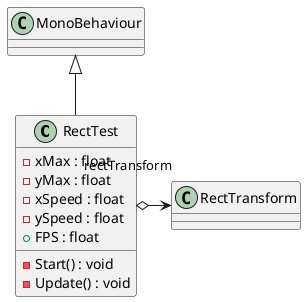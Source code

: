 @startuml
class RectTest {
    - xMax : float
    - yMax : float
    - xSpeed : float
    - ySpeed : float
    + FPS : float
    - Start() : void
    - Update() : void
}
MonoBehaviour <|-- RectTest
RectTest o-> "rectTransform" RectTransform
@enduml
